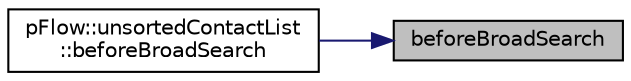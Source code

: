 digraph "beforeBroadSearch"
{
 // LATEX_PDF_SIZE
  edge [fontname="Helvetica",fontsize="10",labelfontname="Helvetica",labelfontsize="10"];
  node [fontname="Helvetica",fontsize="10",shape=record];
  rankdir="RL";
  Node1 [label="beforeBroadSearch",height=0.2,width=0.4,color="black", fillcolor="grey75", style="filled", fontcolor="black",tooltip=" "];
  Node1 -> Node2 [dir="back",color="midnightblue",fontsize="10",style="solid",fontname="Helvetica"];
  Node2 [label="pFlow::unsortedContactList\l::beforeBroadSearch",height=0.2,width=0.4,color="black", fillcolor="white", style="filled",URL="$classpFlow_1_1unsortedContactList.html#a32ff8c51a3aa19a92929906c6d81d00b",tooltip=" "];
}
